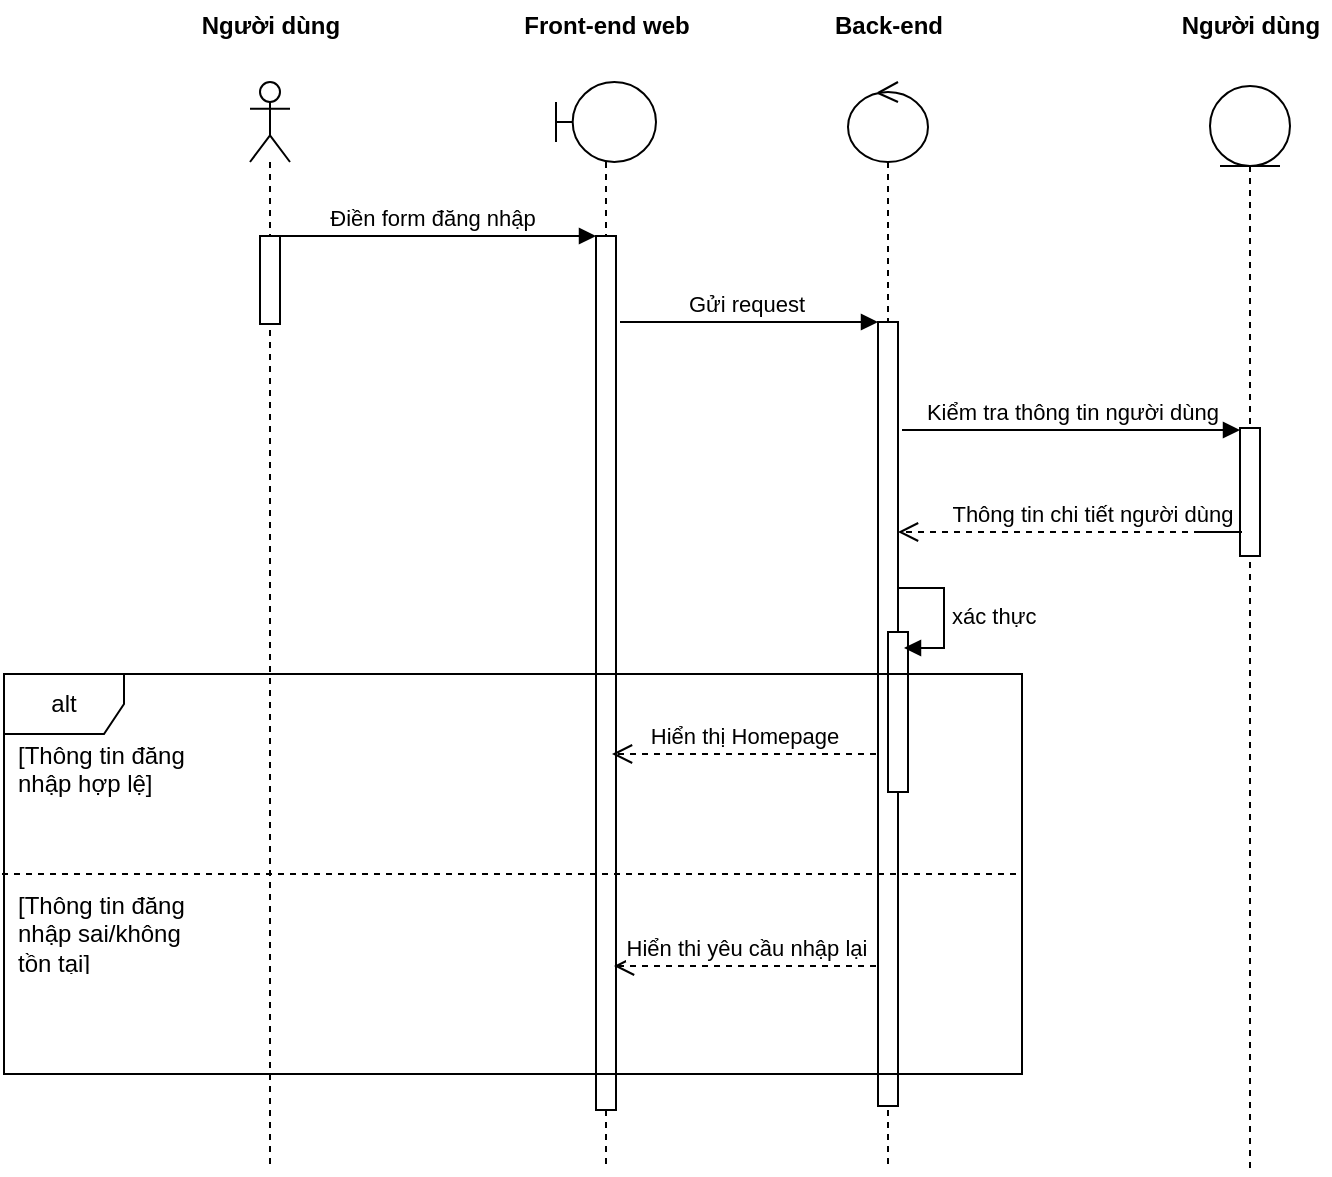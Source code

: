 <mxfile version="21.6.2" type="google" pages="5">
  <diagram name="Đăng nhập" id="BsAqp4Kh7XyIPcNQ35Ld">
    <mxGraphModel grid="0" page="0" gridSize="10" guides="1" tooltips="1" connect="1" arrows="1" fold="1" pageScale="1" pageWidth="827" pageHeight="1169" math="0" shadow="0">
      <root>
        <mxCell id="0" />
        <mxCell id="1" parent="0" />
        <mxCell id="7mTEcm8Iy-RyOE04JHFI-5" value="" style="shape=umlLifeline;perimeter=lifelinePerimeter;whiteSpace=wrap;html=1;container=1;dropTarget=0;collapsible=0;recursiveResize=0;outlineConnect=0;portConstraint=eastwest;newEdgeStyle={&quot;edgeStyle&quot;:&quot;elbowEdgeStyle&quot;,&quot;elbow&quot;:&quot;vertical&quot;,&quot;curved&quot;:0,&quot;rounded&quot;:0};participant=umlActor;" vertex="1" parent="1">
          <mxGeometry x="190" y="74" width="20" height="543" as="geometry" />
        </mxCell>
        <mxCell id="7mTEcm8Iy-RyOE04JHFI-9" value="" style="html=1;points=[];perimeter=orthogonalPerimeter;outlineConnect=0;targetShapes=umlLifeline;portConstraint=eastwest;newEdgeStyle={&quot;edgeStyle&quot;:&quot;elbowEdgeStyle&quot;,&quot;elbow&quot;:&quot;vertical&quot;,&quot;curved&quot;:0,&quot;rounded&quot;:0};" vertex="1" parent="7mTEcm8Iy-RyOE04JHFI-5">
          <mxGeometry x="5" y="77" width="10" height="44" as="geometry" />
        </mxCell>
        <mxCell id="7mTEcm8Iy-RyOE04JHFI-6" value="" style="shape=umlLifeline;perimeter=lifelinePerimeter;whiteSpace=wrap;html=1;container=1;dropTarget=0;collapsible=0;recursiveResize=0;outlineConnect=0;portConstraint=eastwest;newEdgeStyle={&quot;edgeStyle&quot;:&quot;elbowEdgeStyle&quot;,&quot;elbow&quot;:&quot;vertical&quot;,&quot;curved&quot;:0,&quot;rounded&quot;:0};participant=umlBoundary;" vertex="1" parent="1">
          <mxGeometry x="343" y="74" width="50" height="543" as="geometry" />
        </mxCell>
        <mxCell id="7mTEcm8Iy-RyOE04JHFI-11" value="" style="html=1;points=[];perimeter=orthogonalPerimeter;outlineConnect=0;targetShapes=umlLifeline;portConstraint=eastwest;newEdgeStyle={&quot;edgeStyle&quot;:&quot;elbowEdgeStyle&quot;,&quot;elbow&quot;:&quot;vertical&quot;,&quot;curved&quot;:0,&quot;rounded&quot;:0};" vertex="1" parent="7mTEcm8Iy-RyOE04JHFI-6">
          <mxGeometry x="20" y="77" width="10" height="437" as="geometry" />
        </mxCell>
        <mxCell id="7mTEcm8Iy-RyOE04JHFI-7" value="" style="shape=umlLifeline;perimeter=lifelinePerimeter;whiteSpace=wrap;html=1;container=1;dropTarget=0;collapsible=0;recursiveResize=0;outlineConnect=0;portConstraint=eastwest;newEdgeStyle={&quot;edgeStyle&quot;:&quot;elbowEdgeStyle&quot;,&quot;elbow&quot;:&quot;vertical&quot;,&quot;curved&quot;:0,&quot;rounded&quot;:0};participant=umlEntity;" vertex="1" parent="1">
          <mxGeometry x="670" y="76" width="40" height="544" as="geometry" />
        </mxCell>
        <mxCell id="7mTEcm8Iy-RyOE04JHFI-20" value="" style="html=1;points=[];perimeter=orthogonalPerimeter;outlineConnect=0;targetShapes=umlLifeline;portConstraint=eastwest;newEdgeStyle={&quot;edgeStyle&quot;:&quot;elbowEdgeStyle&quot;,&quot;elbow&quot;:&quot;vertical&quot;,&quot;curved&quot;:0,&quot;rounded&quot;:0};" vertex="1" parent="7mTEcm8Iy-RyOE04JHFI-7">
          <mxGeometry x="15" y="171" width="10" height="64" as="geometry" />
        </mxCell>
        <mxCell id="7mTEcm8Iy-RyOE04JHFI-8" value="" style="shape=umlLifeline;perimeter=lifelinePerimeter;whiteSpace=wrap;html=1;container=1;dropTarget=0;collapsible=0;recursiveResize=0;outlineConnect=0;portConstraint=eastwest;newEdgeStyle={&quot;edgeStyle&quot;:&quot;elbowEdgeStyle&quot;,&quot;elbow&quot;:&quot;vertical&quot;,&quot;curved&quot;:0,&quot;rounded&quot;:0};participant=umlControl;" vertex="1" parent="1">
          <mxGeometry x="489" y="74" width="40" height="543" as="geometry" />
        </mxCell>
        <mxCell id="7mTEcm8Iy-RyOE04JHFI-17" value="" style="html=1;points=[];perimeter=orthogonalPerimeter;outlineConnect=0;targetShapes=umlLifeline;portConstraint=eastwest;newEdgeStyle={&quot;edgeStyle&quot;:&quot;elbowEdgeStyle&quot;,&quot;elbow&quot;:&quot;vertical&quot;,&quot;curved&quot;:0,&quot;rounded&quot;:0};" vertex="1" parent="7mTEcm8Iy-RyOE04JHFI-8">
          <mxGeometry x="15" y="120" width="10" height="392" as="geometry" />
        </mxCell>
        <mxCell id="6Rt5yTAlWfM2qNkReEiN-2" value="" style="html=1;points=[];perimeter=orthogonalPerimeter;outlineConnect=0;targetShapes=umlLifeline;portConstraint=eastwest;newEdgeStyle={&quot;edgeStyle&quot;:&quot;elbowEdgeStyle&quot;,&quot;elbow&quot;:&quot;vertical&quot;,&quot;curved&quot;:0,&quot;rounded&quot;:0};" vertex="1" parent="7mTEcm8Iy-RyOE04JHFI-8">
          <mxGeometry x="20" y="275" width="10" height="80" as="geometry" />
        </mxCell>
        <mxCell id="7mTEcm8Iy-RyOE04JHFI-10" value="Điền form đăng nhập" style="html=1;verticalAlign=bottom;endArrow=block;edgeStyle=elbowEdgeStyle;elbow=vertical;curved=0;rounded=0;" edge="1" parent="1">
          <mxGeometry width="80" relative="1" as="geometry">
            <mxPoint x="199" y="151" as="sourcePoint" />
            <mxPoint x="363" y="151" as="targetPoint" />
          </mxGeometry>
        </mxCell>
        <mxCell id="7mTEcm8Iy-RyOE04JHFI-16" value="Gửi request" style="html=1;verticalAlign=bottom;endArrow=block;edgeStyle=elbowEdgeStyle;elbow=vertical;curved=0;rounded=0;" edge="1" parent="1" target="7mTEcm8Iy-RyOE04JHFI-17">
          <mxGeometry width="80" relative="1" as="geometry">
            <mxPoint x="379" y="194" as="sourcePoint" />
            <mxPoint x="503" y="194" as="targetPoint" />
            <Array as="points">
              <mxPoint x="375" y="194" />
            </Array>
          </mxGeometry>
        </mxCell>
        <mxCell id="7mTEcm8Iy-RyOE04JHFI-18" value="Kiểm tra thông tin người dùng" style="html=1;verticalAlign=bottom;endArrow=block;edgeStyle=elbowEdgeStyle;elbow=vertical;curved=0;rounded=0;" edge="1" parent="1" target="7mTEcm8Iy-RyOE04JHFI-20">
          <mxGeometry width="80" relative="1" as="geometry">
            <mxPoint x="516" y="248" as="sourcePoint" />
            <mxPoint x="678" y="248" as="targetPoint" />
            <Array as="points">
              <mxPoint x="579" y="248" />
            </Array>
          </mxGeometry>
        </mxCell>
        <mxCell id="7mTEcm8Iy-RyOE04JHFI-23" value="Thông tin chi tiết người dùng" style="html=1;verticalAlign=bottom;endArrow=open;dashed=1;endSize=8;edgeStyle=elbowEdgeStyle;elbow=vertical;curved=0;rounded=0;" edge="1" parent="1" target="7mTEcm8Iy-RyOE04JHFI-17">
          <mxGeometry relative="1" as="geometry">
            <mxPoint x="665" y="299" as="sourcePoint" />
            <mxPoint x="518" y="299" as="targetPoint" />
            <Array as="points">
              <mxPoint x="686" y="299" />
            </Array>
          </mxGeometry>
        </mxCell>
        <mxCell id="7mTEcm8Iy-RyOE04JHFI-29" value="xác thực" style="html=1;align=left;spacingLeft=2;endArrow=block;rounded=0;edgeStyle=orthogonalEdgeStyle;curved=0;rounded=0;" edge="1" parent="1" source="7mTEcm8Iy-RyOE04JHFI-17">
          <mxGeometry relative="1" as="geometry">
            <mxPoint x="524" y="327" as="sourcePoint" />
            <Array as="points">
              <mxPoint x="537" y="327" />
              <mxPoint x="537" y="357" />
            </Array>
            <mxPoint x="517" y="357" as="targetPoint" />
          </mxGeometry>
        </mxCell>
        <mxCell id="7mTEcm8Iy-RyOE04JHFI-40" value="Hiển thị Homepage" style="html=1;verticalAlign=bottom;endArrow=open;dashed=1;endSize=8;edgeStyle=elbowEdgeStyle;elbow=vertical;curved=0;rounded=0;entryX=0.8;entryY=0.442;entryDx=0;entryDy=0;entryPerimeter=0;" edge="1" parent="1">
          <mxGeometry relative="1" as="geometry">
            <mxPoint x="503" y="410" as="sourcePoint" />
            <mxPoint x="371.0" y="410.012" as="targetPoint" />
          </mxGeometry>
        </mxCell>
        <mxCell id="7mTEcm8Iy-RyOE04JHFI-43" value="Người dùng" style="text;align=center;fontStyle=1;verticalAlign=middle;spacingLeft=3;spacingRight=3;strokeColor=none;rotatable=0;points=[[0,0.5],[1,0.5]];portConstraint=eastwest;html=1;" vertex="1" parent="1">
          <mxGeometry x="160" y="33" width="80" height="26" as="geometry" />
        </mxCell>
        <mxCell id="7mTEcm8Iy-RyOE04JHFI-44" value="Front-end web" style="text;align=center;fontStyle=1;verticalAlign=middle;spacingLeft=3;spacingRight=3;strokeColor=none;rotatable=0;points=[[0,0.5],[1,0.5]];portConstraint=eastwest;html=1;" vertex="1" parent="1">
          <mxGeometry x="328" y="33" width="80" height="26" as="geometry" />
        </mxCell>
        <mxCell id="7mTEcm8Iy-RyOE04JHFI-45" value="Back-end" style="text;align=center;fontStyle=1;verticalAlign=middle;spacingLeft=3;spacingRight=3;strokeColor=none;rotatable=0;points=[[0,0.5],[1,0.5]];portConstraint=eastwest;html=1;" vertex="1" parent="1">
          <mxGeometry x="469" y="33" width="80" height="26" as="geometry" />
        </mxCell>
        <mxCell id="7mTEcm8Iy-RyOE04JHFI-46" value="Người dùng" style="text;align=center;fontStyle=1;verticalAlign=middle;spacingLeft=3;spacingRight=3;strokeColor=none;rotatable=0;points=[[0,0.5],[1,0.5]];portConstraint=eastwest;html=1;" vertex="1" parent="1">
          <mxGeometry x="650" y="33" width="80" height="26" as="geometry" />
        </mxCell>
        <mxCell id="6Rt5yTAlWfM2qNkReEiN-1" value="alt" style="shape=umlFrame;whiteSpace=wrap;html=1;pointerEvents=0;" vertex="1" parent="1">
          <mxGeometry x="67" y="370" width="509" height="200" as="geometry" />
        </mxCell>
        <mxCell id="6Rt5yTAlWfM2qNkReEiN-3" value="" style="line;strokeWidth=1;fillColor=none;align=left;verticalAlign=middle;spacingTop=-1;spacingLeft=3;spacingRight=3;rotatable=0;labelPosition=right;points=[];portConstraint=eastwest;strokeColor=inherit;dashed=1;" vertex="1" parent="1">
          <mxGeometry x="66" y="466" width="509" height="8" as="geometry" />
        </mxCell>
        <mxCell id="6Rt5yTAlWfM2qNkReEiN-4" value="[Thông tin đăng nhập hợp lệ]" style="text;strokeColor=none;fillColor=none;align=left;verticalAlign=top;spacingLeft=4;spacingRight=4;overflow=hidden;rotatable=0;points=[[0,0.5],[1,0.5]];portConstraint=eastwest;whiteSpace=wrap;html=1;" vertex="1" parent="1">
          <mxGeometry x="68" y="397" width="100" height="45" as="geometry" />
        </mxCell>
        <mxCell id="6Rt5yTAlWfM2qNkReEiN-6" value="[Thông tin đăng nhập sai/không tồn tại]" style="text;strokeColor=none;fillColor=none;align=left;verticalAlign=top;spacingLeft=4;spacingRight=4;overflow=hidden;rotatable=0;points=[[0,0.5],[1,0.5]];portConstraint=eastwest;whiteSpace=wrap;html=1;" vertex="1" parent="1">
          <mxGeometry x="68" y="472" width="100" height="45" as="geometry" />
        </mxCell>
        <mxCell id="6Rt5yTAlWfM2qNkReEiN-7" value="Hiển thi yêu cầu nhập lại" style="html=1;verticalAlign=bottom;endArrow=open;dashed=1;endSize=8;edgeStyle=elbowEdgeStyle;elbow=vertical;curved=0;rounded=0;" edge="1" parent="1">
          <mxGeometry relative="1" as="geometry">
            <mxPoint x="503" y="516" as="sourcePoint" />
            <mxPoint x="372" y="516" as="targetPoint" />
          </mxGeometry>
        </mxCell>
      </root>
    </mxGraphModel>
  </diagram>
  <diagram id="B72YrYRX3QelonfeFib9" name="Tìm kiếm thông tin">
    <mxGraphModel grid="0" page="0" gridSize="10" guides="1" tooltips="1" connect="1" arrows="1" fold="1" pageScale="1" pageWidth="827" pageHeight="1169" math="0" shadow="0">
      <root>
        <mxCell id="0" />
        <mxCell id="1" parent="0" />
        <mxCell id="8xt1to1OYY3LX-tj91RV-1" value="" style="shape=umlLifeline;perimeter=lifelinePerimeter;whiteSpace=wrap;html=1;container=1;dropTarget=0;collapsible=0;recursiveResize=0;outlineConnect=0;portConstraint=eastwest;newEdgeStyle={&quot;edgeStyle&quot;:&quot;elbowEdgeStyle&quot;,&quot;elbow&quot;:&quot;vertical&quot;,&quot;curved&quot;:0,&quot;rounded&quot;:0};participant=umlActor;" vertex="1" parent="1">
          <mxGeometry x="190" y="74" width="20" height="543" as="geometry" />
        </mxCell>
        <mxCell id="8xt1to1OYY3LX-tj91RV-2" value="" style="html=1;points=[];perimeter=orthogonalPerimeter;outlineConnect=0;targetShapes=umlLifeline;portConstraint=eastwest;newEdgeStyle={&quot;edgeStyle&quot;:&quot;elbowEdgeStyle&quot;,&quot;elbow&quot;:&quot;vertical&quot;,&quot;curved&quot;:0,&quot;rounded&quot;:0};" vertex="1" parent="8xt1to1OYY3LX-tj91RV-1">
          <mxGeometry x="5" y="77" width="10" height="27" as="geometry" />
        </mxCell>
        <mxCell id="8xt1to1OYY3LX-tj91RV-4" value="" style="shape=umlLifeline;perimeter=lifelinePerimeter;whiteSpace=wrap;html=1;container=1;dropTarget=0;collapsible=0;recursiveResize=0;outlineConnect=0;portConstraint=eastwest;newEdgeStyle={&quot;edgeStyle&quot;:&quot;elbowEdgeStyle&quot;,&quot;elbow&quot;:&quot;vertical&quot;,&quot;curved&quot;:0,&quot;rounded&quot;:0};participant=umlBoundary;" vertex="1" parent="1">
          <mxGeometry x="343" y="74" width="50" height="543" as="geometry" />
        </mxCell>
        <mxCell id="8xt1to1OYY3LX-tj91RV-5" value="" style="html=1;points=[];perimeter=orthogonalPerimeter;outlineConnect=0;targetShapes=umlLifeline;portConstraint=eastwest;newEdgeStyle={&quot;edgeStyle&quot;:&quot;elbowEdgeStyle&quot;,&quot;elbow&quot;:&quot;vertical&quot;,&quot;curved&quot;:0,&quot;rounded&quot;:0};" vertex="1" parent="8xt1to1OYY3LX-tj91RV-4">
          <mxGeometry x="20" y="77" width="10" height="405" as="geometry" />
        </mxCell>
        <mxCell id="8xt1to1OYY3LX-tj91RV-8" value="" style="shape=umlLifeline;perimeter=lifelinePerimeter;whiteSpace=wrap;html=1;container=1;dropTarget=0;collapsible=0;recursiveResize=0;outlineConnect=0;portConstraint=eastwest;newEdgeStyle={&quot;edgeStyle&quot;:&quot;elbowEdgeStyle&quot;,&quot;elbow&quot;:&quot;vertical&quot;,&quot;curved&quot;:0,&quot;rounded&quot;:0};participant=umlEntity;" vertex="1" parent="1">
          <mxGeometry x="670" y="76" width="40" height="544" as="geometry" />
        </mxCell>
        <mxCell id="-8Cm8MUCN2n5K0u55irA-1" value="" style="html=1;points=[];perimeter=orthogonalPerimeter;outlineConnect=0;targetShapes=umlLifeline;portConstraint=eastwest;newEdgeStyle={&quot;edgeStyle&quot;:&quot;elbowEdgeStyle&quot;,&quot;elbow&quot;:&quot;vertical&quot;,&quot;curved&quot;:0,&quot;rounded&quot;:0};" vertex="1" parent="8xt1to1OYY3LX-tj91RV-8">
          <mxGeometry x="14" y="173" width="10" height="254" as="geometry" />
        </mxCell>
        <mxCell id="aTXySmLKoJwjpP2P8CQd-1" value="" style="html=1;points=[];perimeter=orthogonalPerimeter;outlineConnect=0;targetShapes=umlLifeline;portConstraint=eastwest;newEdgeStyle={&quot;edgeStyle&quot;:&quot;elbowEdgeStyle&quot;,&quot;elbow&quot;:&quot;vertical&quot;,&quot;curved&quot;:0,&quot;rounded&quot;:0};" vertex="1" parent="8xt1to1OYY3LX-tj91RV-8">
          <mxGeometry x="20" y="236" width="10" height="40" as="geometry" />
        </mxCell>
        <mxCell id="aTXySmLKoJwjpP2P8CQd-2" value="Tìm kiếm thông tin" style="html=1;align=left;spacingLeft=2;endArrow=block;rounded=0;edgeStyle=orthogonalEdgeStyle;curved=0;rounded=0;" edge="1" parent="8xt1to1OYY3LX-tj91RV-8" target="aTXySmLKoJwjpP2P8CQd-1">
          <mxGeometry relative="1" as="geometry">
            <mxPoint x="25" y="216" as="sourcePoint" />
            <Array as="points">
              <mxPoint x="55" y="246" />
            </Array>
          </mxGeometry>
        </mxCell>
        <mxCell id="8xt1to1OYY3LX-tj91RV-11" value="" style="shape=umlLifeline;perimeter=lifelinePerimeter;whiteSpace=wrap;html=1;container=1;dropTarget=0;collapsible=0;recursiveResize=0;outlineConnect=0;portConstraint=eastwest;newEdgeStyle={&quot;edgeStyle&quot;:&quot;elbowEdgeStyle&quot;,&quot;elbow&quot;:&quot;vertical&quot;,&quot;curved&quot;:0,&quot;rounded&quot;:0};participant=umlControl;" vertex="1" parent="1">
          <mxGeometry x="502" y="72" width="40" height="543" as="geometry" />
        </mxCell>
        <mxCell id="8xt1to1OYY3LX-tj91RV-12" value="" style="html=1;points=[];perimeter=orthogonalPerimeter;outlineConnect=0;targetShapes=umlLifeline;portConstraint=eastwest;newEdgeStyle={&quot;edgeStyle&quot;:&quot;elbowEdgeStyle&quot;,&quot;elbow&quot;:&quot;vertical&quot;,&quot;curved&quot;:0,&quot;rounded&quot;:0};" vertex="1" parent="8xt1to1OYY3LX-tj91RV-11">
          <mxGeometry x="15" y="120" width="10" height="363" as="geometry" />
        </mxCell>
        <mxCell id="8xt1to1OYY3LX-tj91RV-20" value="Nhập thông tin tìm kiếm" style="html=1;verticalAlign=bottom;endArrow=block;edgeStyle=elbowEdgeStyle;elbow=vertical;curved=0;rounded=0;" edge="1" parent="1" target="8xt1to1OYY3LX-tj91RV-4">
          <mxGeometry width="80" relative="1" as="geometry">
            <mxPoint x="199" y="151" as="sourcePoint" />
            <mxPoint x="279" y="151" as="targetPoint" />
          </mxGeometry>
        </mxCell>
        <mxCell id="8xt1to1OYY3LX-tj91RV-22" value="Tìm kiếm thông tin" style="html=1;verticalAlign=bottom;endArrow=block;edgeStyle=elbowEdgeStyle;elbow=vertical;curved=0;rounded=0;" edge="1" parent="1" target="8xt1to1OYY3LX-tj91RV-8">
          <mxGeometry width="80" relative="1" as="geometry">
            <mxPoint x="527" y="247" as="sourcePoint" />
            <mxPoint x="589" y="247" as="targetPoint" />
          </mxGeometry>
        </mxCell>
        <mxCell id="8xt1to1OYY3LX-tj91RV-23" value="Chuyển tiếp thông tin&amp;nbsp;" style="html=1;verticalAlign=bottom;endArrow=open;dashed=1;endSize=8;edgeStyle=elbowEdgeStyle;elbow=vertical;curved=0;rounded=0;" edge="1" parent="1">
          <mxGeometry relative="1" as="geometry">
            <mxPoint x="681.5" y="479" as="sourcePoint" />
            <mxPoint x="527" y="483" as="targetPoint" />
          </mxGeometry>
        </mxCell>
        <mxCell id="8xt1to1OYY3LX-tj91RV-27" value="Hiển thị thông tin" style="html=1;verticalAlign=bottom;endArrow=open;dashed=1;endSize=8;edgeStyle=elbowEdgeStyle;elbow=horizontal;curved=0;rounded=0;" edge="1" parent="1">
          <mxGeometry x="0.004" relative="1" as="geometry">
            <mxPoint x="519.5" y="513" as="sourcePoint" />
            <mxPoint x="373" y="513" as="targetPoint" />
            <mxPoint as="offset" />
          </mxGeometry>
        </mxCell>
        <mxCell id="8xt1to1OYY3LX-tj91RV-28" value="Người dùng" style="text;align=center;fontStyle=1;verticalAlign=middle;spacingLeft=3;spacingRight=3;strokeColor=none;rotatable=0;points=[[0,0.5],[1,0.5]];portConstraint=eastwest;html=1;" vertex="1" parent="1">
          <mxGeometry x="160" y="33" width="80" height="26" as="geometry" />
        </mxCell>
        <mxCell id="8xt1to1OYY3LX-tj91RV-29" value="Front-end" style="text;align=center;fontStyle=1;verticalAlign=middle;spacingLeft=3;spacingRight=3;strokeColor=none;rotatable=0;points=[[0,0.5],[1,0.5]];portConstraint=eastwest;html=1;" vertex="1" parent="1">
          <mxGeometry x="328" y="33" width="80" height="26" as="geometry" />
        </mxCell>
        <mxCell id="8xt1to1OYY3LX-tj91RV-30" value="Back-end" style="text;align=center;fontStyle=1;verticalAlign=middle;spacingLeft=3;spacingRight=3;strokeColor=none;rotatable=0;points=[[0,0.5],[1,0.5]];portConstraint=eastwest;html=1;" vertex="1" parent="1">
          <mxGeometry x="469" y="33" width="80" height="26" as="geometry" />
        </mxCell>
        <mxCell id="8xt1to1OYY3LX-tj91RV-31" value="Database" style="text;align=center;fontStyle=1;verticalAlign=middle;spacingLeft=3;spacingRight=3;strokeColor=none;rotatable=0;points=[[0,0.5],[1,0.5]];portConstraint=eastwest;html=1;" vertex="1" parent="1">
          <mxGeometry x="650" y="33" width="80" height="26" as="geometry" />
        </mxCell>
        <mxCell id="pbC1KOaJQBFyQRU1pDh--1" value="Chuyển tiếp thông báo&amp;nbsp;" style="html=1;verticalAlign=bottom;endArrow=open;dashed=1;endSize=8;edgeStyle=elbowEdgeStyle;elbow=vertical;curved=0;rounded=0;" edge="1" parent="1">
          <mxGeometry relative="1" as="geometry">
            <mxPoint x="684.5" y="399" as="sourcePoint" />
            <mxPoint x="526" y="400" as="targetPoint" />
          </mxGeometry>
        </mxCell>
        <mxCell id="JXbVHaOfjFwEzTdur2j9-2" value="Hiển thị thông báo" style="html=1;verticalAlign=bottom;endArrow=open;dashed=1;endSize=8;edgeStyle=elbowEdgeStyle;elbow=horizontal;curved=0;rounded=0;entryX=0.9;entryY=0.622;entryDx=0;entryDy=0;entryPerimeter=0;" edge="1" parent="1">
          <mxGeometry x="0.004" relative="1" as="geometry">
            <mxPoint x="519.5" y="428.05" as="sourcePoint" />
            <mxPoint x="373" y="428.004" as="targetPoint" />
            <mxPoint as="offset" />
          </mxGeometry>
        </mxCell>
        <mxCell id="7ilmfKL37a0saZsbiFLx-1" value="Tìm kiếm thông tin" style="html=1;verticalAlign=bottom;endArrow=block;edgeStyle=elbowEdgeStyle;elbow=vertical;curved=0;rounded=0;" edge="1" parent="1">
          <mxGeometry width="80" relative="1" as="geometry">
            <mxPoint x="374" y="191" as="sourcePoint" />
            <mxPoint x="515" y="191" as="targetPoint" />
          </mxGeometry>
        </mxCell>
        <mxCell id="WC510aqXAnlpTj_9Q340-1" value="alt" style="shape=umlFrame;whiteSpace=wrap;html=1;pointerEvents=0;" vertex="1" parent="1">
          <mxGeometry x="235" y="365" width="508" height="174" as="geometry" />
        </mxCell>
        <mxCell id="WC510aqXAnlpTj_9Q340-2" value="" style="line;strokeWidth=1;fillColor=none;align=left;verticalAlign=middle;spacingTop=-1;spacingLeft=3;spacingRight=3;rotatable=0;labelPosition=right;points=[];portConstraint=eastwest;strokeColor=inherit;dashed=1;" vertex="1" parent="1">
          <mxGeometry x="237" y="448" width="506" height="8" as="geometry" />
        </mxCell>
        <mxCell id="Gb-XE1g8QYQe7KRCPSvv-1" value="[Thông tin không tồn tại]" style="text;strokeColor=none;fillColor=none;align=left;verticalAlign=top;spacingLeft=4;spacingRight=4;overflow=hidden;rotatable=0;points=[[0,0.5],[1,0.5]];portConstraint=eastwest;whiteSpace=wrap;html=1;" vertex="1" parent="1">
          <mxGeometry x="237" y="393" width="100" height="45" as="geometry" />
        </mxCell>
        <mxCell id="Gb-XE1g8QYQe7KRCPSvv-2" value="[Thông tin tồn tại]" style="text;strokeColor=none;fillColor=none;align=left;verticalAlign=top;spacingLeft=4;spacingRight=4;overflow=hidden;rotatable=0;points=[[0,0.5],[1,0.5]];portConstraint=eastwest;whiteSpace=wrap;html=1;" vertex="1" parent="1">
          <mxGeometry x="237" y="453" width="100" height="45" as="geometry" />
        </mxCell>
      </root>
    </mxGraphModel>
  </diagram>
  <diagram id="iU-ym_LuLCSBol7zfdRL" name="Thêm danh sách thiết bị">
    <mxGraphModel grid="0" page="0" gridSize="10" guides="1" tooltips="1" connect="1" arrows="1" fold="1" pageScale="1" pageWidth="827" pageHeight="1169" math="0" shadow="0">
      <root>
        <mxCell id="0" />
        <mxCell id="1" parent="0" />
        <mxCell id="_b6SaUoHTBzvFtssbpOh-1" value="" style="shape=umlLifeline;perimeter=lifelinePerimeter;whiteSpace=wrap;html=1;container=1;dropTarget=0;collapsible=0;recursiveResize=0;outlineConnect=0;portConstraint=eastwest;newEdgeStyle={&quot;edgeStyle&quot;:&quot;elbowEdgeStyle&quot;,&quot;elbow&quot;:&quot;vertical&quot;,&quot;curved&quot;:0,&quot;rounded&quot;:0};participant=umlActor;" vertex="1" parent="1">
          <mxGeometry x="190" y="74" width="20" height="543" as="geometry" />
        </mxCell>
        <mxCell id="_b6SaUoHTBzvFtssbpOh-2" value="" style="html=1;points=[];perimeter=orthogonalPerimeter;outlineConnect=0;targetShapes=umlLifeline;portConstraint=eastwest;newEdgeStyle={&quot;edgeStyle&quot;:&quot;elbowEdgeStyle&quot;,&quot;elbow&quot;:&quot;vertical&quot;,&quot;curved&quot;:0,&quot;rounded&quot;:0};" vertex="1" parent="_b6SaUoHTBzvFtssbpOh-1">
          <mxGeometry x="5" y="77" width="10" height="154" as="geometry" />
        </mxCell>
        <mxCell id="_b6SaUoHTBzvFtssbpOh-3" value="" style="shape=umlLifeline;perimeter=lifelinePerimeter;whiteSpace=wrap;html=1;container=1;dropTarget=0;collapsible=0;recursiveResize=0;outlineConnect=0;portConstraint=eastwest;newEdgeStyle={&quot;edgeStyle&quot;:&quot;elbowEdgeStyle&quot;,&quot;elbow&quot;:&quot;vertical&quot;,&quot;curved&quot;:0,&quot;rounded&quot;:0};participant=umlBoundary;" vertex="1" parent="1">
          <mxGeometry x="371" y="74" width="50" height="543" as="geometry" />
        </mxCell>
        <mxCell id="_b6SaUoHTBzvFtssbpOh-4" value="" style="html=1;points=[];perimeter=orthogonalPerimeter;outlineConnect=0;targetShapes=umlLifeline;portConstraint=eastwest;newEdgeStyle={&quot;edgeStyle&quot;:&quot;elbowEdgeStyle&quot;,&quot;elbow&quot;:&quot;vertical&quot;,&quot;curved&quot;:0,&quot;rounded&quot;:0};" vertex="1" parent="_b6SaUoHTBzvFtssbpOh-3">
          <mxGeometry x="20" y="77" width="10" height="100" as="geometry" />
        </mxCell>
        <mxCell id="_b6SaUoHTBzvFtssbpOh-5" value="" style="shape=umlLifeline;perimeter=lifelinePerimeter;whiteSpace=wrap;html=1;container=1;dropTarget=0;collapsible=0;recursiveResize=0;outlineConnect=0;portConstraint=eastwest;newEdgeStyle={&quot;edgeStyle&quot;:&quot;elbowEdgeStyle&quot;,&quot;elbow&quot;:&quot;vertical&quot;,&quot;curved&quot;:0,&quot;rounded&quot;:0};participant=umlEntity;" vertex="1" parent="1">
          <mxGeometry x="965" y="74" width="40" height="544" as="geometry" />
        </mxCell>
        <mxCell id="_b6SaUoHTBzvFtssbpOh-6" value="" style="html=1;points=[];perimeter=orthogonalPerimeter;outlineConnect=0;targetShapes=umlLifeline;portConstraint=eastwest;newEdgeStyle={&quot;edgeStyle&quot;:&quot;elbowEdgeStyle&quot;,&quot;elbow&quot;:&quot;vertical&quot;,&quot;curved&quot;:0,&quot;rounded&quot;:0};" vertex="1" parent="_b6SaUoHTBzvFtssbpOh-5">
          <mxGeometry x="15" y="250" width="10" height="207" as="geometry" />
        </mxCell>
        <mxCell id="DswwlbYv29LPR-TRjOYq-10" value="" style="html=1;points=[];perimeter=orthogonalPerimeter;outlineConnect=0;targetShapes=umlLifeline;portConstraint=eastwest;newEdgeStyle={&quot;edgeStyle&quot;:&quot;elbowEdgeStyle&quot;,&quot;elbow&quot;:&quot;vertical&quot;,&quot;curved&quot;:0,&quot;rounded&quot;:0};" vertex="1" parent="_b6SaUoHTBzvFtssbpOh-5">
          <mxGeometry x="20" y="296" width="10" height="40" as="geometry" />
        </mxCell>
        <mxCell id="DswwlbYv29LPR-TRjOYq-11" value="Kiểm tra thông tin" style="html=1;align=left;spacingLeft=2;endArrow=block;rounded=0;edgeStyle=orthogonalEdgeStyle;curved=0;rounded=0;" edge="1" parent="_b6SaUoHTBzvFtssbpOh-5" target="DswwlbYv29LPR-TRjOYq-10">
          <mxGeometry relative="1" as="geometry">
            <mxPoint x="25" y="276" as="sourcePoint" />
            <Array as="points">
              <mxPoint x="55" y="306" />
            </Array>
          </mxGeometry>
        </mxCell>
        <mxCell id="DswwlbYv29LPR-TRjOYq-12" value="" style="html=1;points=[];perimeter=orthogonalPerimeter;outlineConnect=0;targetShapes=umlLifeline;portConstraint=eastwest;newEdgeStyle={&quot;edgeStyle&quot;:&quot;elbowEdgeStyle&quot;,&quot;elbow&quot;:&quot;vertical&quot;,&quot;curved&quot;:0,&quot;rounded&quot;:0};" vertex="1" parent="_b6SaUoHTBzvFtssbpOh-5">
          <mxGeometry x="20" y="370" width="10" height="40" as="geometry" />
        </mxCell>
        <mxCell id="DswwlbYv29LPR-TRjOYq-13" value="Thêm thông tin danh sách thiết bị" style="html=1;align=left;spacingLeft=2;endArrow=block;rounded=0;edgeStyle=orthogonalEdgeStyle;curved=0;rounded=0;" edge="1" parent="_b6SaUoHTBzvFtssbpOh-5" target="DswwlbYv29LPR-TRjOYq-12">
          <mxGeometry relative="1" as="geometry">
            <mxPoint x="25" y="350" as="sourcePoint" />
            <Array as="points">
              <mxPoint x="55" y="380" />
            </Array>
          </mxGeometry>
        </mxCell>
        <mxCell id="_b6SaUoHTBzvFtssbpOh-7" value="" style="shape=umlLifeline;perimeter=lifelinePerimeter;whiteSpace=wrap;html=1;container=1;dropTarget=0;collapsible=0;recursiveResize=0;outlineConnect=0;portConstraint=eastwest;newEdgeStyle={&quot;edgeStyle&quot;:&quot;elbowEdgeStyle&quot;,&quot;elbow&quot;:&quot;vertical&quot;,&quot;curved&quot;:0,&quot;rounded&quot;:0};participant=umlControl;" vertex="1" parent="1">
          <mxGeometry x="768" y="74" width="40" height="543" as="geometry" />
        </mxCell>
        <mxCell id="_b6SaUoHTBzvFtssbpOh-8" value="" style="html=1;points=[];perimeter=orthogonalPerimeter;outlineConnect=0;targetShapes=umlLifeline;portConstraint=eastwest;newEdgeStyle={&quot;edgeStyle&quot;:&quot;elbowEdgeStyle&quot;,&quot;elbow&quot;:&quot;vertical&quot;,&quot;curved&quot;:0,&quot;rounded&quot;:0};" vertex="1" parent="_b6SaUoHTBzvFtssbpOh-7">
          <mxGeometry x="15" y="234" width="10" height="53" as="geometry" />
        </mxCell>
        <mxCell id="_b6SaUoHTBzvFtssbpOh-10" value="Chọn &quot;Quản lý thiết bị&quot;" style="html=1;verticalAlign=bottom;endArrow=block;edgeStyle=elbowEdgeStyle;elbow=vertical;curved=0;rounded=0;" edge="1" parent="1">
          <mxGeometry width="80" relative="1" as="geometry">
            <mxPoint x="199" y="151" as="sourcePoint" />
            <mxPoint x="393" y="151" as="targetPoint" />
          </mxGeometry>
        </mxCell>
        <mxCell id="_b6SaUoHTBzvFtssbpOh-16" value="Người dùng" style="text;align=center;fontStyle=1;verticalAlign=middle;spacingLeft=3;spacingRight=3;strokeColor=none;rotatable=0;points=[[0,0.5],[1,0.5]];portConstraint=eastwest;html=1;" vertex="1" parent="1">
          <mxGeometry x="160" y="33" width="80" height="26" as="geometry" />
        </mxCell>
        <mxCell id="_b6SaUoHTBzvFtssbpOh-17" value="Homepage" style="text;align=center;fontStyle=1;verticalAlign=middle;spacingLeft=3;spacingRight=3;strokeColor=none;rotatable=0;points=[[0,0.5],[1,0.5]];portConstraint=eastwest;html=1;" vertex="1" parent="1">
          <mxGeometry x="356" y="33" width="80" height="26" as="geometry" />
        </mxCell>
        <mxCell id="_b6SaUoHTBzvFtssbpOh-18" value="Page Quản lý danh sách thiết bị" style="text;align=center;fontStyle=1;verticalAlign=middle;spacingLeft=3;spacingRight=3;strokeColor=none;rotatable=0;points=[[0,0.5],[1,0.5]];portConstraint=eastwest;html=1;" vertex="1" parent="1">
          <mxGeometry x="558" y="33" width="80" height="26" as="geometry" />
        </mxCell>
        <mxCell id="_b6SaUoHTBzvFtssbpOh-19" value="Danh sách thiết bị" style="text;align=center;fontStyle=1;verticalAlign=middle;spacingLeft=3;spacingRight=3;strokeColor=none;rotatable=0;points=[[0,0.5],[1,0.5]];portConstraint=eastwest;html=1;" vertex="1" parent="1">
          <mxGeometry x="945" y="33" width="80" height="26" as="geometry" />
        </mxCell>
        <mxCell id="DswwlbYv29LPR-TRjOYq-1" value="" style="shape=umlLifeline;perimeter=lifelinePerimeter;whiteSpace=wrap;html=1;container=1;dropTarget=0;collapsible=0;recursiveResize=0;outlineConnect=0;portConstraint=eastwest;newEdgeStyle={&quot;edgeStyle&quot;:&quot;elbowEdgeStyle&quot;,&quot;elbow&quot;:&quot;vertical&quot;,&quot;curved&quot;:0,&quot;rounded&quot;:0};participant=umlBoundary;" vertex="1" parent="1">
          <mxGeometry x="573" y="74" width="50" height="543" as="geometry" />
        </mxCell>
        <mxCell id="DswwlbYv29LPR-TRjOYq-2" value="" style="html=1;points=[];perimeter=orthogonalPerimeter;outlineConnect=0;targetShapes=umlLifeline;portConstraint=eastwest;newEdgeStyle={&quot;edgeStyle&quot;:&quot;elbowEdgeStyle&quot;,&quot;elbow&quot;:&quot;vertical&quot;,&quot;curved&quot;:0,&quot;rounded&quot;:0};" vertex="1" parent="DswwlbYv29LPR-TRjOYq-1">
          <mxGeometry x="20" y="166" width="10" height="292" as="geometry" />
        </mxCell>
        <mxCell id="DswwlbYv29LPR-TRjOYq-3" value="Hiển thị list thao tác" style="html=1;verticalAlign=bottom;endArrow=open;dashed=1;endSize=8;edgeStyle=elbowEdgeStyle;elbow=vertical;curved=0;rounded=0;" edge="1" parent="1" source="_b6SaUoHTBzvFtssbpOh-4">
          <mxGeometry relative="1" as="geometry">
            <mxPoint x="361" y="186" as="sourcePoint" />
            <mxPoint x="204" y="186" as="targetPoint" />
          </mxGeometry>
        </mxCell>
        <mxCell id="DswwlbYv29LPR-TRjOYq-4" value="Chọn &quot;Quản lý danh sách thiết bị" style="html=1;verticalAlign=bottom;endArrow=block;edgeStyle=elbowEdgeStyle;elbow=vertical;curved=0;rounded=0;" edge="1" parent="1" target="_b6SaUoHTBzvFtssbpOh-4">
          <mxGeometry width="80" relative="1" as="geometry">
            <mxPoint x="206" y="221" as="sourcePoint" />
            <mxPoint x="286" y="221" as="targetPoint" />
          </mxGeometry>
        </mxCell>
        <mxCell id="DswwlbYv29LPR-TRjOYq-5" value="Chuyển tiếp" style="html=1;verticalAlign=bottom;endArrow=block;edgeStyle=elbowEdgeStyle;elbow=vertical;curved=0;rounded=0;" edge="1" parent="1" source="_b6SaUoHTBzvFtssbpOh-4">
          <mxGeometry width="80" relative="1" as="geometry">
            <mxPoint x="406" y="240" as="sourcePoint" />
            <mxPoint x="593" y="240" as="targetPoint" />
          </mxGeometry>
        </mxCell>
        <mxCell id="DswwlbYv29LPR-TRjOYq-6" value="Thêm danh sách thiét bị" style="html=1;verticalAlign=bottom;endArrow=block;edgeStyle=elbowEdgeStyle;elbow=vertical;curved=0;rounded=0;" edge="1" parent="1" target="DswwlbYv29LPR-TRjOYq-2">
          <mxGeometry width="80" relative="1" as="geometry">
            <mxPoint x="205" y="285" as="sourcePoint" />
            <mxPoint x="285" y="285" as="targetPoint" />
          </mxGeometry>
        </mxCell>
        <mxCell id="DswwlbYv29LPR-TRjOYq-8" value="Thêm danh sách thiết bị" style="html=1;verticalAlign=bottom;endArrow=block;edgeStyle=elbowEdgeStyle;elbow=vertical;curved=0;rounded=0;" edge="1" parent="1">
          <mxGeometry width="80" relative="1" as="geometry">
            <mxPoint x="605" y="307" as="sourcePoint" />
            <mxPoint x="785" y="308" as="targetPoint" />
          </mxGeometry>
        </mxCell>
        <mxCell id="DswwlbYv29LPR-TRjOYq-9" value="Thêm danh sách thiết bị" style="html=1;verticalAlign=bottom;endArrow=block;edgeStyle=elbowEdgeStyle;elbow=vertical;curved=0;rounded=0;entryX=0.1;entryY=0;entryDx=0;entryDy=0;entryPerimeter=0;" edge="1" parent="1" target="_b6SaUoHTBzvFtssbpOh-6">
          <mxGeometry width="80" relative="1" as="geometry">
            <mxPoint x="795" y="323" as="sourcePoint" />
            <mxPoint x="975" y="324" as="targetPoint" />
          </mxGeometry>
        </mxCell>
        <mxCell id="DswwlbYv29LPR-TRjOYq-14" value="Thông báo thêm thành công" style="html=1;verticalAlign=bottom;endArrow=open;dashed=1;endSize=8;edgeStyle=elbowEdgeStyle;elbow=vertical;curved=0;rounded=0;" edge="1" parent="1">
          <mxGeometry relative="1" as="geometry">
            <mxPoint x="979" y="504" as="sourcePoint" />
            <mxPoint x="602" y="504" as="targetPoint" />
          </mxGeometry>
        </mxCell>
        <mxCell id="DswwlbYv29LPR-TRjOYq-15" value="Back-end" style="text;align=center;fontStyle=1;verticalAlign=middle;spacingLeft=3;spacingRight=3;strokeColor=none;rotatable=0;points=[[0,0.5],[1,0.5]];portConstraint=eastwest;html=1;" vertex="1" parent="1">
          <mxGeometry x="748" y="33" width="80" height="26" as="geometry" />
        </mxCell>
      </root>
    </mxGraphModel>
  </diagram>
  <diagram id="S5sxbObRKCMuENLMo2ml" name="Đăng kí hoạt động">
    <mxGraphModel grid="0" page="0" gridSize="10" guides="1" tooltips="1" connect="1" arrows="1" fold="1" pageScale="1" pageWidth="827" pageHeight="1169" math="0" shadow="0">
      <root>
        <mxCell id="0" />
        <mxCell id="1" parent="0" />
      </root>
    </mxGraphModel>
  </diagram>
  <diagram id="t3Wwml_5fpML9LA2Gs79" name="Page-6">
    <mxGraphModel grid="0" page="0" gridSize="10" guides="1" tooltips="1" connect="1" arrows="1" fold="1" pageScale="1" pageWidth="827" pageHeight="1169" math="0" shadow="0">
      <root>
        <mxCell id="0" />
        <mxCell id="1" parent="0" />
      </root>
    </mxGraphModel>
  </diagram>
</mxfile>
